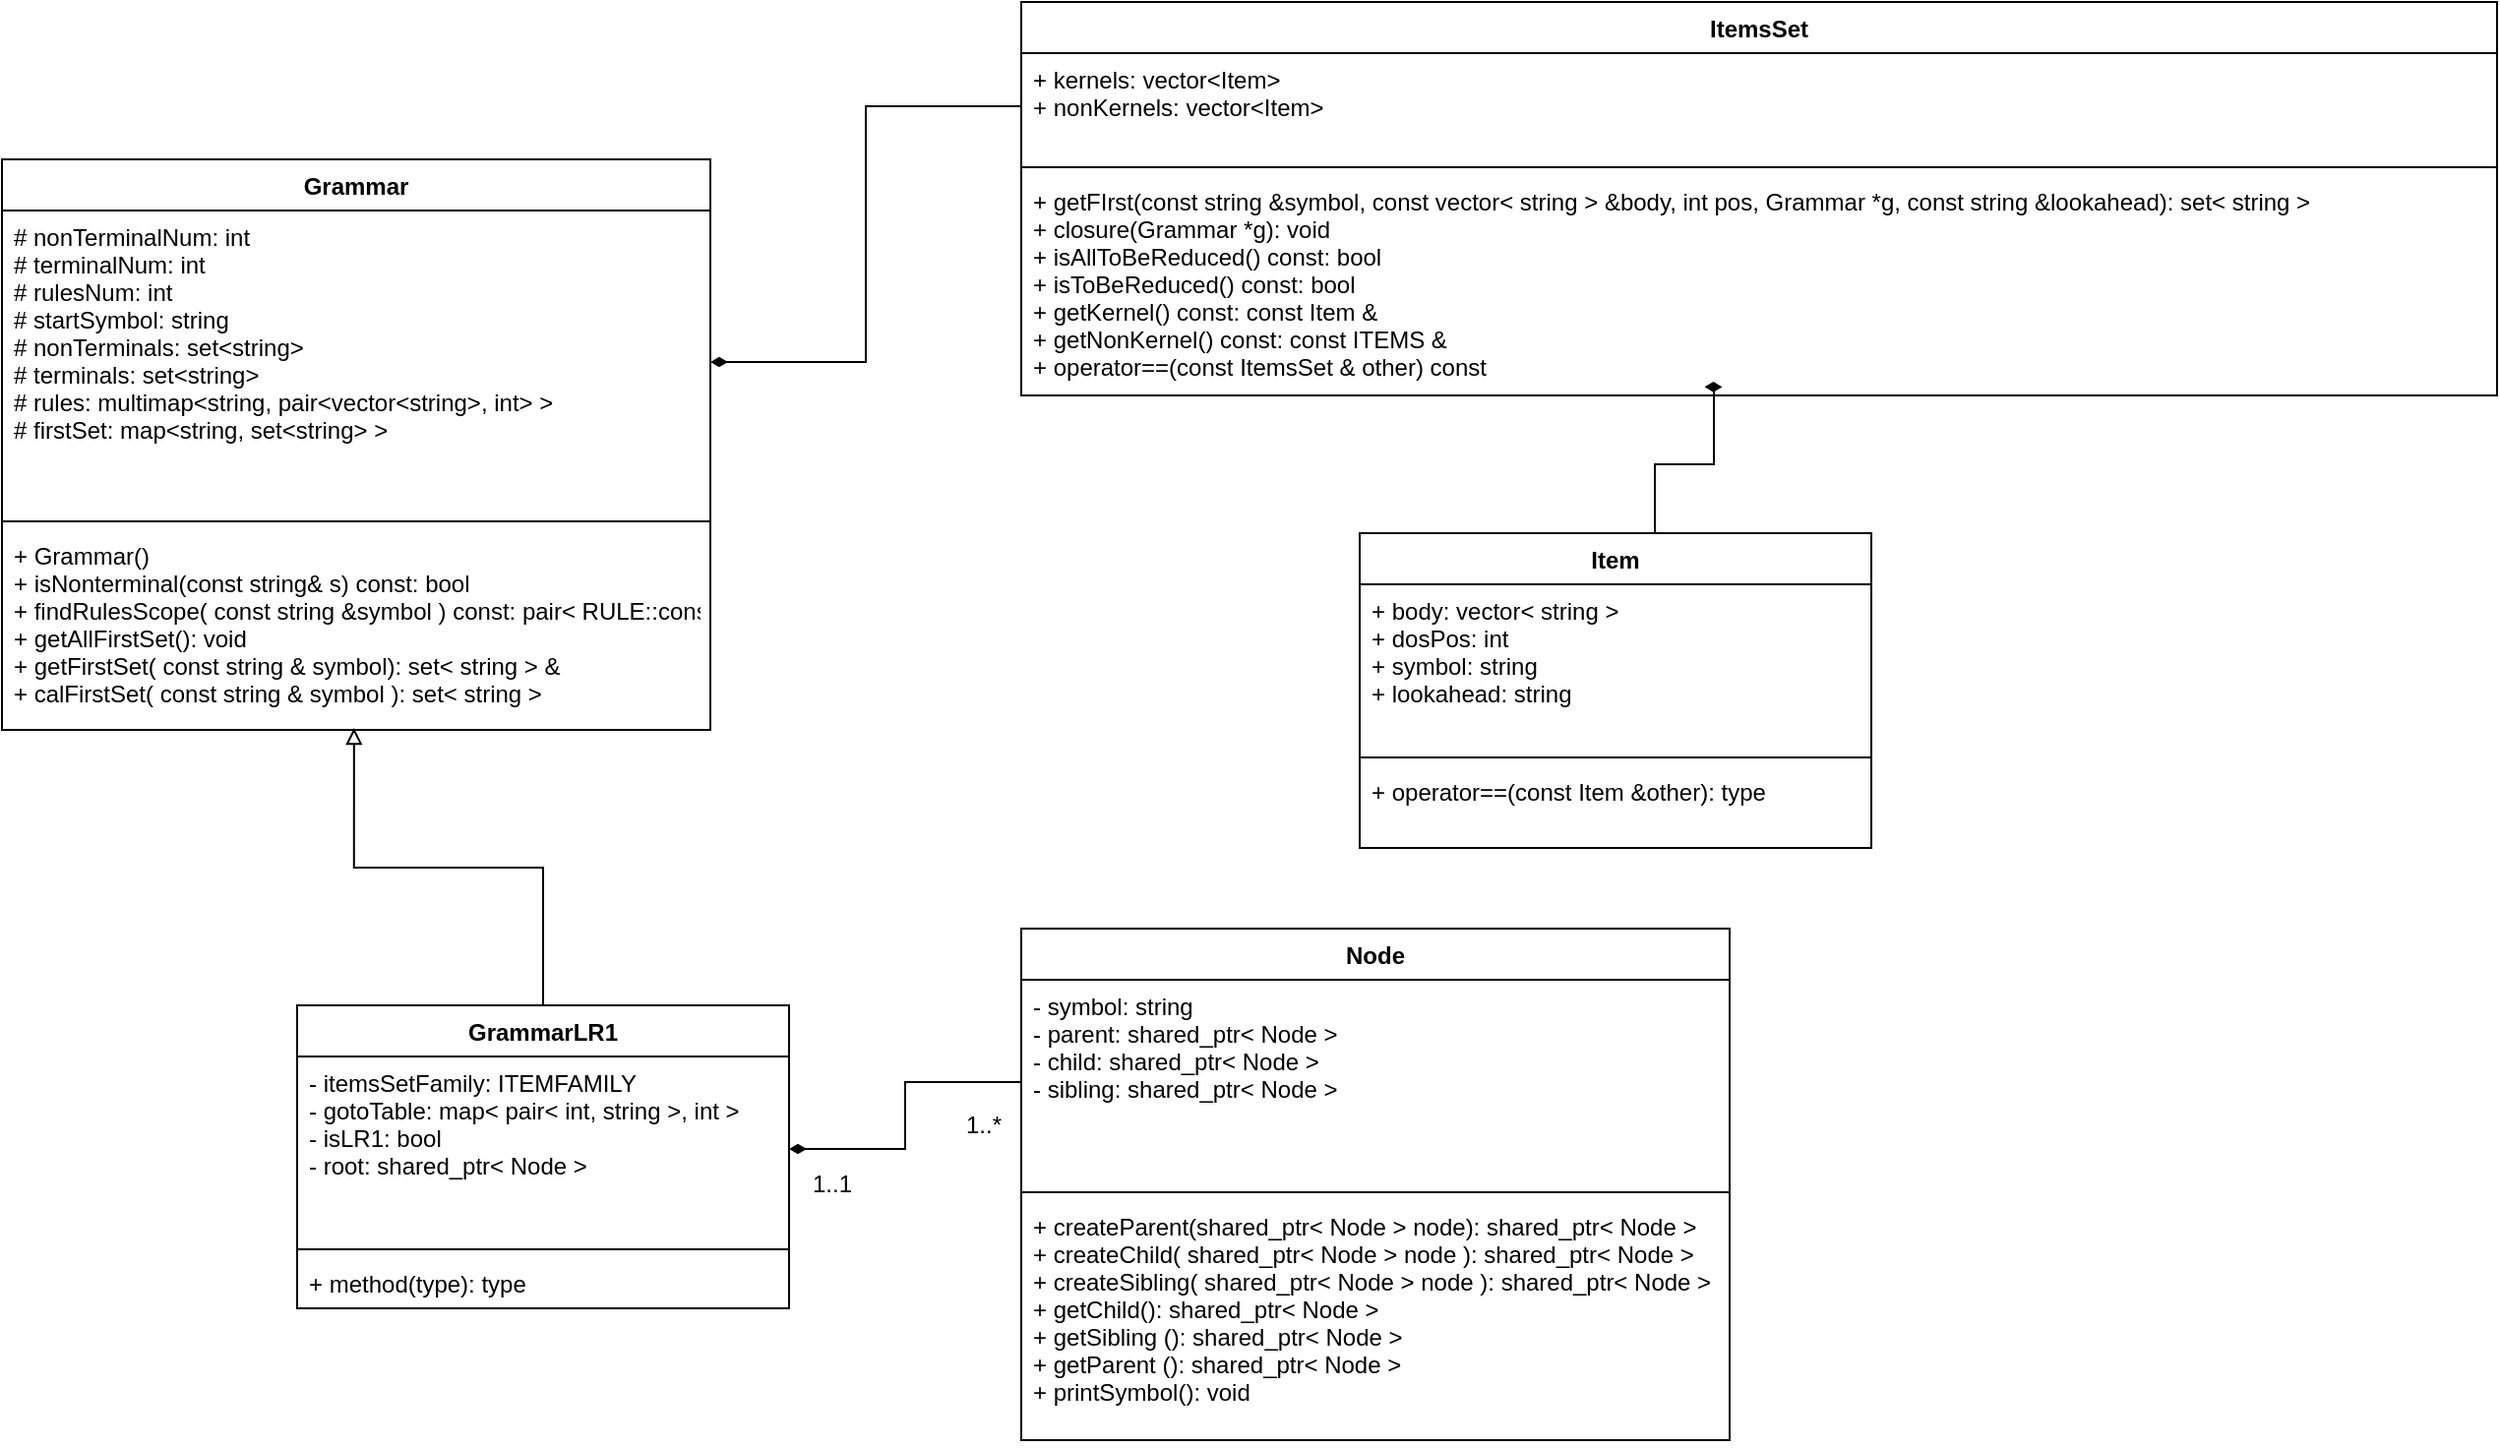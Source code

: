 <mxfile version="12.2.4" pages="1"><diagram id="tdGZ8Fy5bz3L3z832wV6" name="第 1 页"><mxGraphModel dx="1476" dy="1824" grid="1" gridSize="10" guides="1" tooltips="1" connect="1" arrows="1" fold="1" page="1" pageScale="1" pageWidth="827" pageHeight="1169" math="0" shadow="0"><root><mxCell id="0"/><mxCell id="1" parent="0"/><mxCell id="10" value="Node" style="swimlane;fontStyle=1;align=center;verticalAlign=top;childLayout=stackLayout;horizontal=1;startSize=26;horizontalStack=0;resizeParent=1;resizeParentMax=0;resizeLast=0;collapsible=1;marginBottom=0;" parent="1" vertex="1"><mxGeometry x="358" y="141" width="360" height="260" as="geometry"/></mxCell><mxCell id="11" value="- symbol: string&#10;- parent: shared_ptr&lt; Node &gt;&#10;- child: shared_ptr&lt; Node &gt;&#10;- sibling: shared_ptr&lt; Node &gt;" style="text;strokeColor=none;fillColor=none;align=left;verticalAlign=top;spacingLeft=4;spacingRight=4;overflow=hidden;rotatable=0;points=[[0,0.5],[1,0.5]];portConstraint=eastwest;" parent="10" vertex="1"><mxGeometry y="26" width="360" height="104" as="geometry"/></mxCell><mxCell id="12" value="" style="line;strokeWidth=1;fillColor=none;align=left;verticalAlign=middle;spacingTop=-1;spacingLeft=3;spacingRight=3;rotatable=0;labelPosition=right;points=[];portConstraint=eastwest;" parent="10" vertex="1"><mxGeometry y="130" width="360" height="8" as="geometry"/></mxCell><mxCell id="13" value="+ createParent(shared_ptr&lt; Node &gt; node): shared_ptr&lt; Node &gt;&#10;+ createChild( shared_ptr&lt; Node &gt; node ): shared_ptr&lt; Node &gt;&#10;+ createSibling( shared_ptr&lt; Node &gt; node ): shared_ptr&lt; Node &gt;&#10;+ getChild(): shared_ptr&lt; Node &gt; &#10;+ getSibling (): shared_ptr&lt; Node &gt;&#10;+ getParent (): shared_ptr&lt; Node &gt;&#10;+ printSymbol(): void" style="text;strokeColor=none;fillColor=none;align=left;verticalAlign=top;spacingLeft=4;spacingRight=4;overflow=hidden;rotatable=0;points=[[0,0.5],[1,0.5]];portConstraint=eastwest;" parent="10" vertex="1"><mxGeometry y="138" width="360" height="122" as="geometry"/></mxCell><mxCell id="14" style="edgeStyle=orthogonalEdgeStyle;rounded=0;orthogonalLoop=1;jettySize=auto;html=1;exitX=0;exitY=0.5;exitDx=0;exitDy=0;entryX=1;entryY=0.5;entryDx=0;entryDy=0;strokeColor=#000000;endArrow=diamondThin;endFill=1;" parent="1" source="11" target="26" edge="1"><mxGeometry relative="1" as="geometry"><mxPoint x="250" y="200" as="targetPoint"/></mxGeometry></mxCell><mxCell id="16" value="Grammar" style="swimlane;fontStyle=1;align=center;verticalAlign=top;childLayout=stackLayout;horizontal=1;startSize=26;horizontalStack=0;resizeParent=1;resizeParentMax=0;resizeLast=0;collapsible=1;marginBottom=0;" parent="1" vertex="1"><mxGeometry x="-160" y="-250" width="360" height="290" as="geometry"/></mxCell><mxCell id="17" value="# nonTerminalNum: int&#10;# terminalNum: int&#10;# rulesNum: int&#10;# startSymbol: string&#10;# nonTerminals: set&lt;string&gt;&#10;# terminals: set&lt;string&gt;&#10;# rules: multimap&lt;string, pair&lt;vector&lt;string&gt;, int&gt; &gt;&#10;# firstSet: map&lt;string, set&lt;string&gt; &gt;" style="text;strokeColor=none;fillColor=none;align=left;verticalAlign=top;spacingLeft=4;spacingRight=4;overflow=hidden;rotatable=0;points=[[0,0.5],[1,0.5]];portConstraint=eastwest;" parent="16" vertex="1"><mxGeometry y="26" width="360" height="154" as="geometry"/></mxCell><mxCell id="18" value="" style="line;strokeWidth=1;fillColor=none;align=left;verticalAlign=middle;spacingTop=-1;spacingLeft=3;spacingRight=3;rotatable=0;labelPosition=right;points=[];portConstraint=eastwest;" parent="16" vertex="1"><mxGeometry y="180" width="360" height="8" as="geometry"/></mxCell><mxCell id="19" value="+  Grammar()&#10;+ isNonterminal(const string&amp; s) const: bool&#10;+ findRulesScope( const string &amp;symbol ) const: pair&lt; RULE::const_iterator, RULE::const_iterator &gt;&#10;+ getAllFirstSet(): void&#10;+ getFirstSet( const string &amp; symbol): set&lt; string &gt; &amp;&#10;+ calFirstSet( const string &amp; symbol ): set&lt; string &gt;" style="text;strokeColor=none;fillColor=none;align=left;verticalAlign=top;spacingLeft=4;spacingRight=4;overflow=hidden;rotatable=0;points=[[0,0.5],[1,0.5]];portConstraint=eastwest;" parent="16" vertex="1"><mxGeometry y="188" width="360" height="102" as="geometry"/></mxCell><mxCell id="29" style="edgeStyle=orthogonalEdgeStyle;rounded=0;orthogonalLoop=1;jettySize=auto;html=1;exitX=0.5;exitY=0;exitDx=0;exitDy=0;entryX=0.497;entryY=0.99;entryDx=0;entryDy=0;entryPerimeter=0;endArrow=block;endFill=0;strokeColor=#000000;" parent="1" source="25" target="19" edge="1"><mxGeometry relative="1" as="geometry"/></mxCell><mxCell id="25" value="GrammarLR1" style="swimlane;fontStyle=1;align=center;verticalAlign=top;childLayout=stackLayout;horizontal=1;startSize=26;horizontalStack=0;resizeParent=1;resizeParentMax=0;resizeLast=0;collapsible=1;marginBottom=0;" parent="1" vertex="1"><mxGeometry x="-10" y="180" width="250" height="154" as="geometry"/></mxCell><mxCell id="26" value="-  itemsSetFamily: ITEMFAMILY&#10;- gotoTable: map&lt; pair&lt; int, string &gt;, int &gt; &#10;- isLR1: bool&#10;- root: shared_ptr&lt; Node &gt;" style="text;strokeColor=none;fillColor=none;align=left;verticalAlign=top;spacingLeft=4;spacingRight=4;overflow=hidden;rotatable=0;points=[[0,0.5],[1,0.5]];portConstraint=eastwest;" parent="25" vertex="1"><mxGeometry y="26" width="250" height="94" as="geometry"/></mxCell><mxCell id="27" value="" style="line;strokeWidth=1;fillColor=none;align=left;verticalAlign=middle;spacingTop=-1;spacingLeft=3;spacingRight=3;rotatable=0;labelPosition=right;points=[];portConstraint=eastwest;" parent="25" vertex="1"><mxGeometry y="120" width="250" height="8" as="geometry"/></mxCell><mxCell id="28" value="+ method(type): type" style="text;strokeColor=none;fillColor=none;align=left;verticalAlign=top;spacingLeft=4;spacingRight=4;overflow=hidden;rotatable=0;points=[[0,0.5],[1,0.5]];portConstraint=eastwest;" parent="25" vertex="1"><mxGeometry y="128" width="250" height="26" as="geometry"/></mxCell><mxCell id="30" value="1..1" style="text;html=1;resizable=0;points=[];autosize=1;align=left;verticalAlign=top;spacingTop=-4;" parent="1" vertex="1"><mxGeometry x="250" y="261" width="40" height="20" as="geometry"/></mxCell><mxCell id="31" value="1..*" style="text;html=1;resizable=0;points=[];autosize=1;align=left;verticalAlign=top;spacingTop=-4;" parent="1" vertex="1"><mxGeometry x="328" y="231" width="30" height="20" as="geometry"/></mxCell><mxCell id="32" value="ItemsSet" style="swimlane;fontStyle=1;align=center;verticalAlign=top;childLayout=stackLayout;horizontal=1;startSize=26;horizontalStack=0;resizeParent=1;resizeParentMax=0;resizeLast=0;collapsible=1;marginBottom=0;" parent="1" vertex="1"><mxGeometry x="358" y="-330" width="750" height="200" as="geometry"/></mxCell><mxCell id="33" value="+ kernels: vector&lt;Item&gt;&#10;+ nonKernels: vector&lt;Item&gt;" style="text;strokeColor=none;fillColor=none;align=left;verticalAlign=top;spacingLeft=4;spacingRight=4;overflow=hidden;rotatable=0;points=[[0,0.5],[1,0.5]];portConstraint=eastwest;" parent="32" vertex="1"><mxGeometry y="26" width="750" height="54" as="geometry"/></mxCell><mxCell id="34" value="" style="line;strokeWidth=1;fillColor=none;align=left;verticalAlign=middle;spacingTop=-1;spacingLeft=3;spacingRight=3;rotatable=0;labelPosition=right;points=[];portConstraint=eastwest;" parent="32" vertex="1"><mxGeometry y="80" width="750" height="8" as="geometry"/></mxCell><mxCell id="35" value="+ getFIrst(const string &amp;symbol, const vector&lt; string &gt; &amp;body, int pos, Grammar *g, const string &amp;lookahead): set&lt; string &gt; &#10;+ closure(Grammar *g): void&#10;+ isAllToBeReduced() const: bool &#10;+ isToBeReduced() const: bool&#10;+ getKernel() const: const Item &amp;&#10;+ getNonKernel() const: const ITEMS &amp;&#10;+ operator==(const ItemsSet &amp; other) const" style="text;strokeColor=none;fillColor=none;align=left;verticalAlign=top;spacingLeft=4;spacingRight=4;overflow=hidden;rotatable=0;points=[[0,0.5],[1,0.5]];portConstraint=eastwest;" parent="32" vertex="1"><mxGeometry y="88" width="750" height="112" as="geometry"/></mxCell><mxCell id="40" style="edgeStyle=orthogonalEdgeStyle;rounded=0;orthogonalLoop=1;jettySize=auto;html=1;exitX=0.5;exitY=0;exitDx=0;exitDy=0;entryX=0.475;entryY=0.962;entryDx=0;entryDy=0;entryPerimeter=0;endArrow=diamondThin;endFill=1;strokeColor=#000000;" parent="1" source="36" target="35" edge="1"><mxGeometry relative="1" as="geometry"><Array as="points"><mxPoint x="680" y="-60"/><mxPoint x="680" y="-95"/><mxPoint x="710" y="-95"/><mxPoint x="710" y="-134"/></Array></mxGeometry></mxCell><mxCell id="36" value="Item" style="swimlane;fontStyle=1;align=center;verticalAlign=top;childLayout=stackLayout;horizontal=1;startSize=26;horizontalStack=0;resizeParent=1;resizeParentMax=0;resizeLast=0;collapsible=1;marginBottom=0;" parent="1" vertex="1"><mxGeometry x="530" y="-60" width="260" height="160" as="geometry"/></mxCell><mxCell id="37" value="+ body: vector&lt; string &gt; &#10;+ dosPos: int&#10;+ symbol: string&#10;+ lookahead: string" style="text;strokeColor=none;fillColor=none;align=left;verticalAlign=top;spacingLeft=4;spacingRight=4;overflow=hidden;rotatable=0;points=[[0,0.5],[1,0.5]];portConstraint=eastwest;" parent="36" vertex="1"><mxGeometry y="26" width="260" height="84" as="geometry"/></mxCell><mxCell id="38" value="" style="line;strokeWidth=1;fillColor=none;align=left;verticalAlign=middle;spacingTop=-1;spacingLeft=3;spacingRight=3;rotatable=0;labelPosition=right;points=[];portConstraint=eastwest;" parent="36" vertex="1"><mxGeometry y="110" width="260" height="8" as="geometry"/></mxCell><mxCell id="39" value="+ operator==(const Item &amp;other): type" style="text;strokeColor=none;fillColor=none;align=left;verticalAlign=top;spacingLeft=4;spacingRight=4;overflow=hidden;rotatable=0;points=[[0,0.5],[1,0.5]];portConstraint=eastwest;" parent="36" vertex="1"><mxGeometry y="118" width="260" height="42" as="geometry"/></mxCell><mxCell id="42" style="edgeStyle=orthogonalEdgeStyle;rounded=0;orthogonalLoop=1;jettySize=auto;html=1;exitX=0;exitY=0.5;exitDx=0;exitDy=0;entryX=1;entryY=0.5;entryDx=0;entryDy=0;endArrow=diamondThin;endFill=1;strokeColor=#000000;" parent="1" source="33" target="17" edge="1"><mxGeometry relative="1" as="geometry"/></mxCell></root></mxGraphModel></diagram></mxfile>